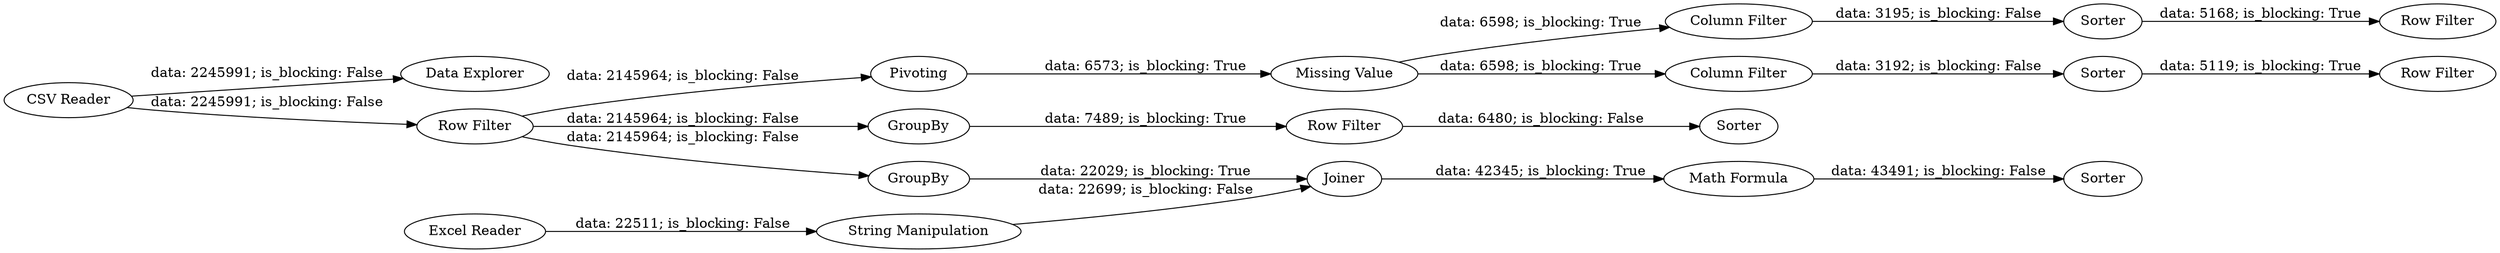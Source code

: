 digraph {
	"2554837075982124018_1" [label="CSV Reader"]
	"2554837075982124018_9" [label=Sorter]
	"2554837075982124018_13" [label=Sorter]
	"2554837075982124018_20" [label=Sorter]
	"2554837075982124018_6" [label="String Manipulation"]
	"2554837075982124018_17" [label="Row Filter"]
	"2554837075982124018_12" [label="Column Filter"]
	"2554837075982124018_18" [label=GroupBy]
	"2554837075982124018_3" [label="Data Explorer"]
	"2554837075982124018_14" [label="Row Filter"]
	"2554837075982124018_16" [label="Column Filter"]
	"2554837075982124018_4" [label=GroupBy]
	"2554837075982124018_15" [label=Sorter]
	"2554837075982124018_10" [label=Pivoting]
	"2554837075982124018_8" [label="Math Formula"]
	"2554837075982124018_11" [label="Missing Value"]
	"2554837075982124018_5" [label="Row Filter"]
	"2554837075982124018_19" [label="Row Filter"]
	"2554837075982124018_2" [label="Excel Reader"]
	"2554837075982124018_7" [label=Joiner]
	"2554837075982124018_11" -> "2554837075982124018_12" [label="data: 6598; is_blocking: True"]
	"2554837075982124018_1" -> "2554837075982124018_5" [label="data: 2245991; is_blocking: False"]
	"2554837075982124018_18" -> "2554837075982124018_19" [label="data: 7489; is_blocking: True"]
	"2554837075982124018_11" -> "2554837075982124018_16" [label="data: 6598; is_blocking: True"]
	"2554837075982124018_6" -> "2554837075982124018_7" [label="data: 22699; is_blocking: False"]
	"2554837075982124018_5" -> "2554837075982124018_18" [label="data: 2145964; is_blocking: False"]
	"2554837075982124018_1" -> "2554837075982124018_3" [label="data: 2245991; is_blocking: False"]
	"2554837075982124018_16" -> "2554837075982124018_15" [label="data: 3192; is_blocking: False"]
	"2554837075982124018_19" -> "2554837075982124018_20" [label="data: 6480; is_blocking: False"]
	"2554837075982124018_12" -> "2554837075982124018_13" [label="data: 3195; is_blocking: False"]
	"2554837075982124018_2" -> "2554837075982124018_6" [label="data: 22511; is_blocking: False"]
	"2554837075982124018_4" -> "2554837075982124018_7" [label="data: 22029; is_blocking: True"]
	"2554837075982124018_10" -> "2554837075982124018_11" [label="data: 6573; is_blocking: True"]
	"2554837075982124018_7" -> "2554837075982124018_8" [label="data: 42345; is_blocking: True"]
	"2554837075982124018_15" -> "2554837075982124018_17" [label="data: 5119; is_blocking: True"]
	"2554837075982124018_5" -> "2554837075982124018_4" [label="data: 2145964; is_blocking: False"]
	"2554837075982124018_5" -> "2554837075982124018_10" [label="data: 2145964; is_blocking: False"]
	"2554837075982124018_13" -> "2554837075982124018_14" [label="data: 5168; is_blocking: True"]
	"2554837075982124018_8" -> "2554837075982124018_9" [label="data: 43491; is_blocking: False"]
	rankdir=LR
}
